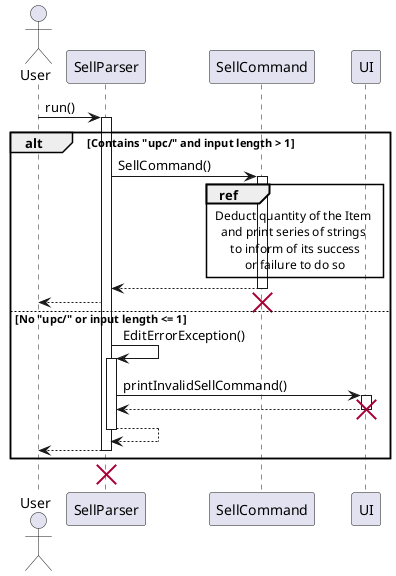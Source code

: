 @startuml

actor User
participant SellParser
User->SellParser:run()
activate SellParser

alt Contains "upc/" and input length > 1
SellParser->SellCommand: SellCommand()
activate SellCommand
ref over SellCommand,UI: Deduct quantity of the Item \nand print series of strings \nto inform of its success\nor failure to do so
SellCommand-->SellParser:
deactivate SellCommand
SellParser-->User:

destroy SellCommand
else No "upc/" or input length <= 1
SellParser->SellParser: EditErrorException()
activate SellParser
SellParser->UI:printInvalidSellCommand()
activate UI
UI-->SellParser:
deactivate UI
destroy UI
SellParser-->SellParser:
deactivate SellParser
SellParser-->User:
deactivate SellParser
end
deactivate SellParser
destroy SellParser
@enduml